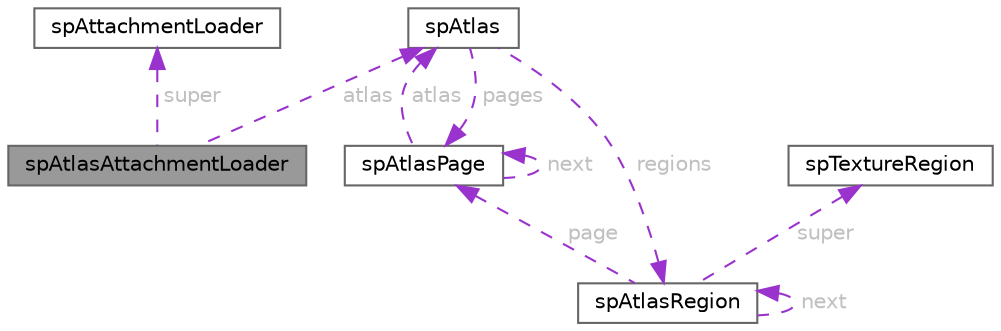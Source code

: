 digraph "spAtlasAttachmentLoader"
{
 // LATEX_PDF_SIZE
  bgcolor="transparent";
  edge [fontname=Helvetica,fontsize=10,labelfontname=Helvetica,labelfontsize=10];
  node [fontname=Helvetica,fontsize=10,shape=box,height=0.2,width=0.4];
  Node1 [id="Node000001",label="spAtlasAttachmentLoader",height=0.2,width=0.4,color="gray40", fillcolor="grey60", style="filled", fontcolor="black",tooltip=" "];
  Node2 -> Node1 [id="edge1_Node000001_Node000002",dir="back",color="darkorchid3",style="dashed",tooltip=" ",label=" super",fontcolor="grey" ];
  Node2 [id="Node000002",label="spAttachmentLoader",height=0.2,width=0.4,color="gray40", fillcolor="white", style="filled",URL="$structsp_attachment_loader.html",tooltip=" "];
  Node3 -> Node1 [id="edge2_Node000001_Node000003",dir="back",color="darkorchid3",style="dashed",tooltip=" ",label=" atlas",fontcolor="grey" ];
  Node3 [id="Node000003",label="spAtlas",height=0.2,width=0.4,color="gray40", fillcolor="white", style="filled",URL="$structsp_atlas.html",tooltip=" "];
  Node4 -> Node3 [id="edge3_Node000003_Node000004",dir="back",color="darkorchid3",style="dashed",tooltip=" ",label=" pages",fontcolor="grey" ];
  Node4 [id="Node000004",label="spAtlasPage",height=0.2,width=0.4,color="gray40", fillcolor="white", style="filled",URL="$structsp_atlas_page.html",tooltip=" "];
  Node3 -> Node4 [id="edge4_Node000004_Node000003",dir="back",color="darkorchid3",style="dashed",tooltip=" ",label=" atlas",fontcolor="grey" ];
  Node4 -> Node4 [id="edge5_Node000004_Node000004",dir="back",color="darkorchid3",style="dashed",tooltip=" ",label=" next",fontcolor="grey" ];
  Node5 -> Node3 [id="edge6_Node000003_Node000005",dir="back",color="darkorchid3",style="dashed",tooltip=" ",label=" regions",fontcolor="grey" ];
  Node5 [id="Node000005",label="spAtlasRegion",height=0.2,width=0.4,color="gray40", fillcolor="white", style="filled",URL="$structsp_atlas_region.html",tooltip=" "];
  Node6 -> Node5 [id="edge7_Node000005_Node000006",dir="back",color="darkorchid3",style="dashed",tooltip=" ",label=" super",fontcolor="grey" ];
  Node6 [id="Node000006",label="spTextureRegion",height=0.2,width=0.4,color="gray40", fillcolor="white", style="filled",URL="$structsp_texture_region.html",tooltip=" "];
  Node4 -> Node5 [id="edge8_Node000005_Node000004",dir="back",color="darkorchid3",style="dashed",tooltip=" ",label=" page",fontcolor="grey" ];
  Node5 -> Node5 [id="edge9_Node000005_Node000005",dir="back",color="darkorchid3",style="dashed",tooltip=" ",label=" next",fontcolor="grey" ];
}
